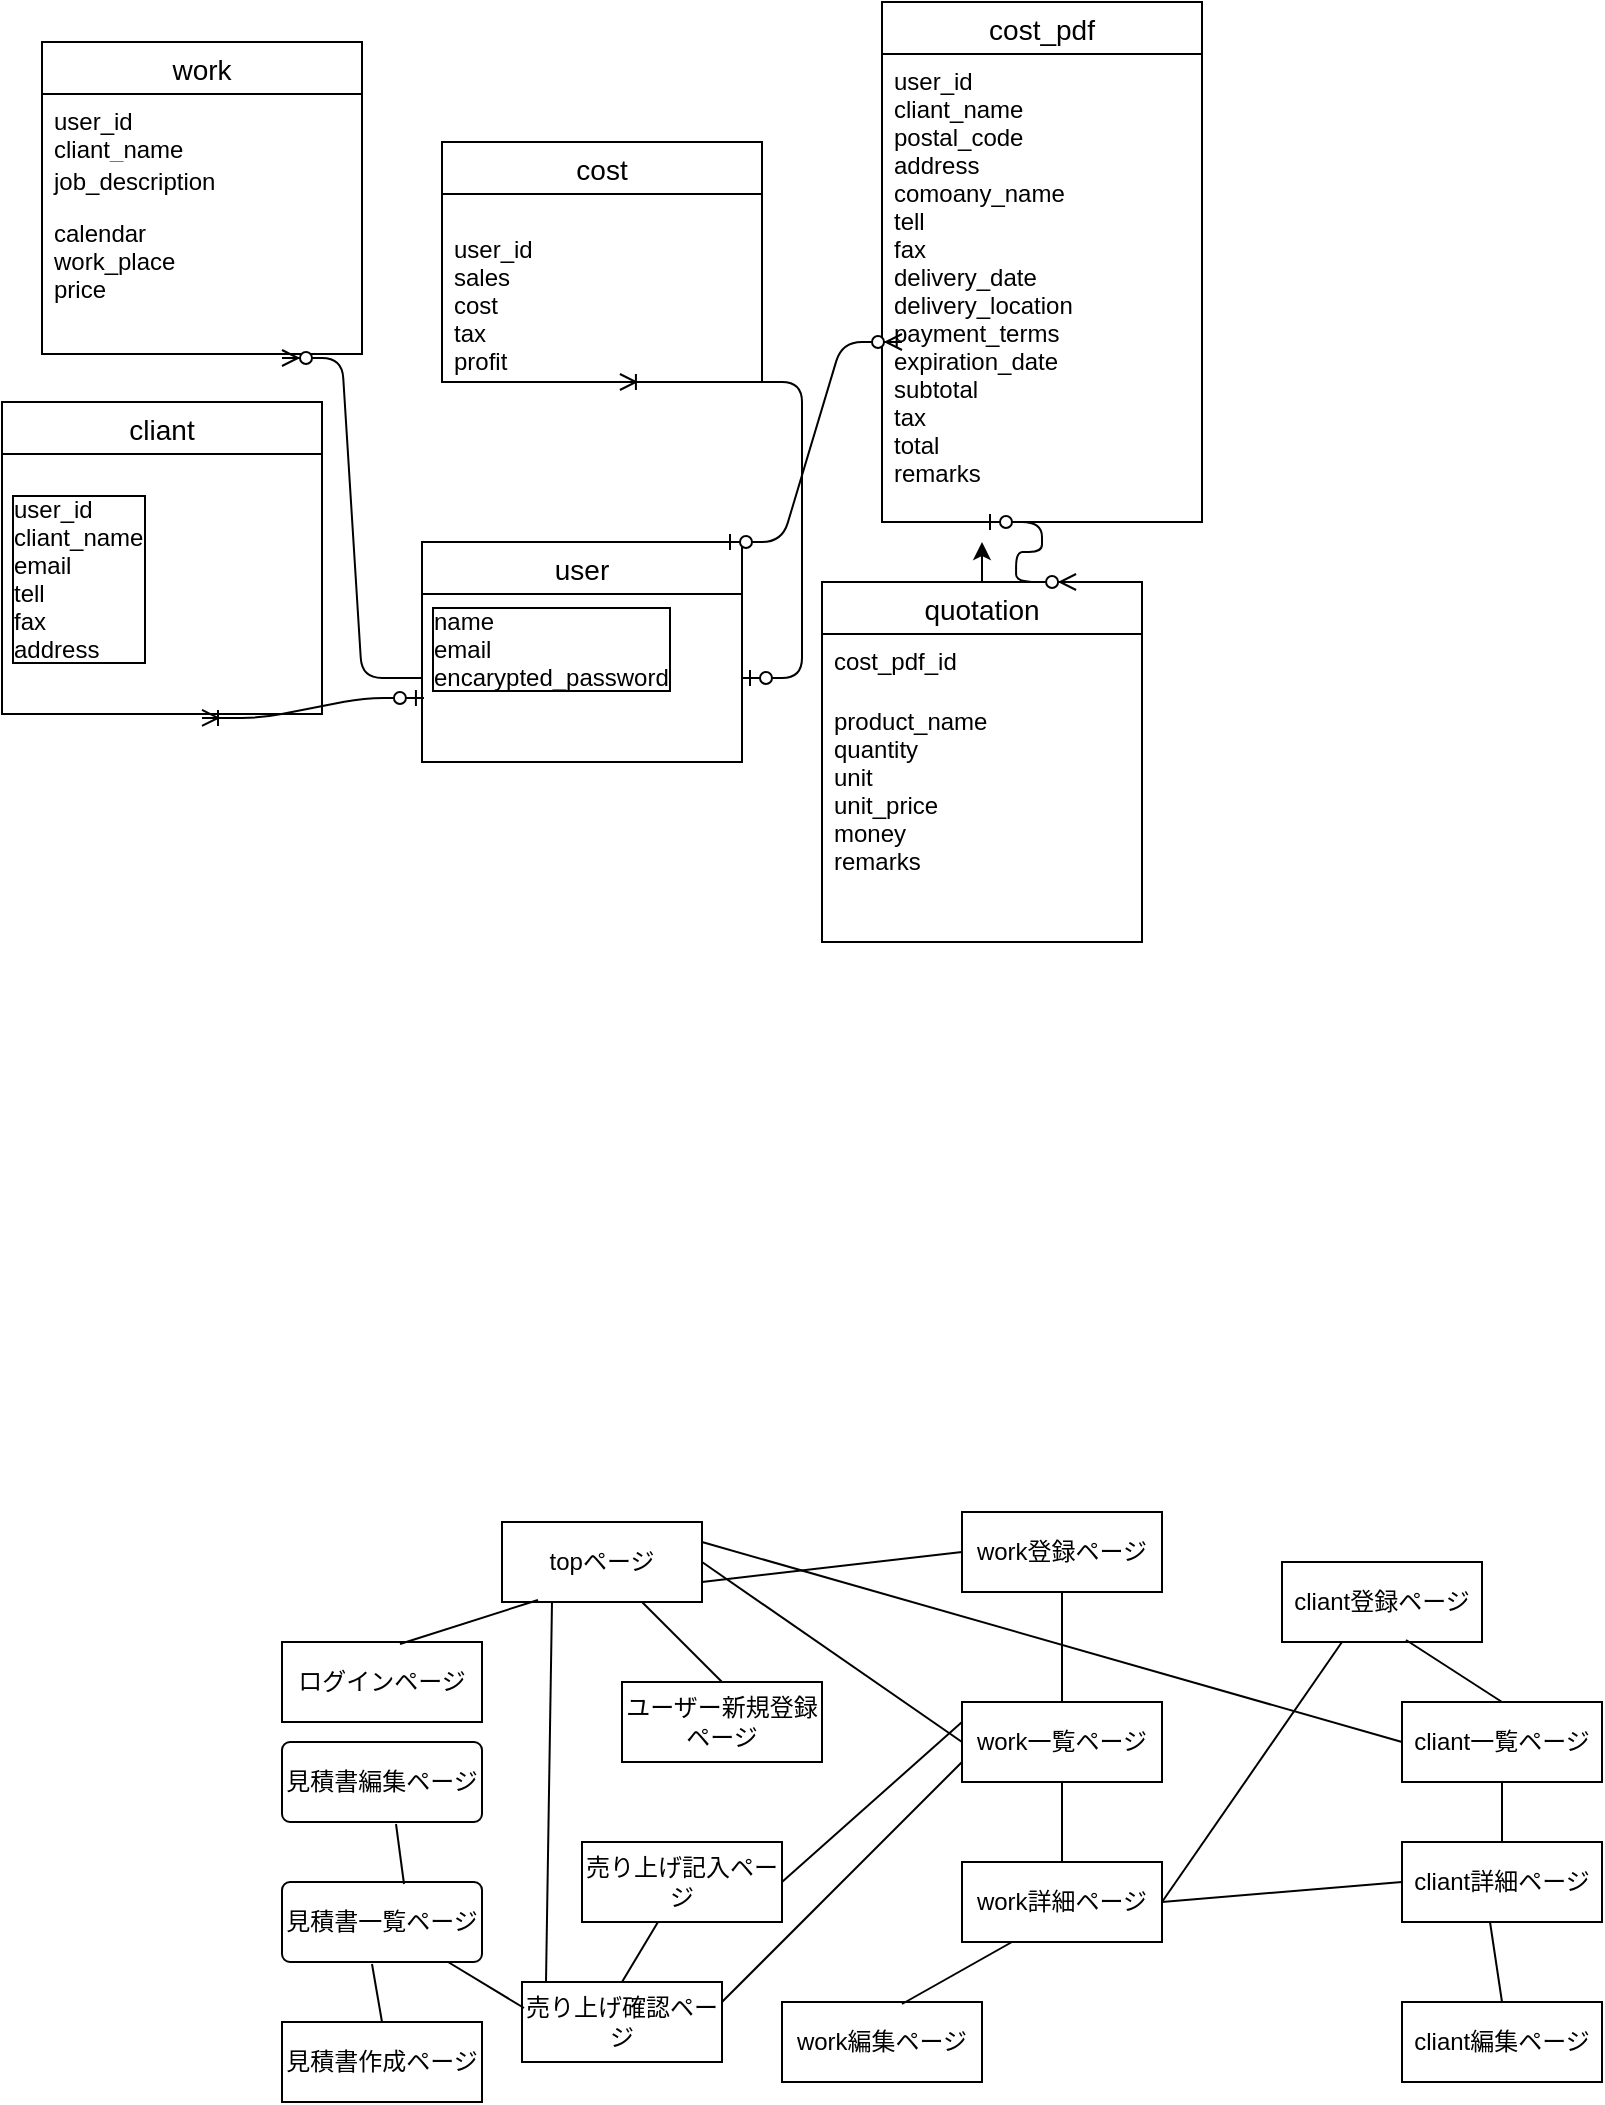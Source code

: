 <mxfile>
    <diagram id="yJ9SsiIRHeM1nKARXppO" name="ページ1">
        <mxGraphModel dx="833" dy="947" grid="1" gridSize="10" guides="1" tooltips="1" connect="0" arrows="1" fold="1" page="0" pageScale="1" pageWidth="827" pageHeight="1169" background="none" math="0" shadow="0">
            <root>
                <mxCell id="0"/>
                <mxCell id="1" parent="0"/>
                <mxCell id="2" value="cliant" style="swimlane;fontStyle=0;childLayout=stackLayout;horizontal=1;startSize=26;horizontalStack=0;resizeParent=1;resizeParentMax=0;resizeLast=0;collapsible=1;marginBottom=0;align=center;fontSize=14;" parent="1" vertex="1">
                    <mxGeometry x="-130" y="30" width="160" height="156" as="geometry"/>
                </mxCell>
                <mxCell id="4" value="&#10;user_id&#10;cliant_name&#10;email&#10;tell&#10;fax&#10;address&#10;&#10;" style="text;strokeColor=none;fillColor=none;spacingLeft=4;spacingRight=4;overflow=hidden;rotatable=0;points=[[0,0.5],[1,0.5]];portConstraint=eastwest;fontSize=12;labelBorderColor=#000000;" parent="2" vertex="1">
                    <mxGeometry y="26" width="160" height="130" as="geometry"/>
                </mxCell>
                <mxCell id="6" value="user" style="swimlane;fontStyle=0;childLayout=stackLayout;horizontal=1;startSize=26;horizontalStack=0;resizeParent=1;resizeParentMax=0;resizeLast=0;collapsible=1;marginBottom=0;align=center;fontSize=14;" parent="1" vertex="1">
                    <mxGeometry x="80" y="100" width="160" height="110" as="geometry"/>
                </mxCell>
                <mxCell id="9" value="name&#10;email&#10;encarypted_password&#10;&#10;" style="text;strokeColor=none;fillColor=none;spacingLeft=4;spacingRight=4;overflow=hidden;rotatable=0;points=[[0,0.5],[1,0.5]];portConstraint=eastwest;fontSize=12;labelBorderColor=#000000;" parent="6" vertex="1">
                    <mxGeometry y="26" width="160" height="84" as="geometry"/>
                </mxCell>
                <mxCell id="10" value="work" style="swimlane;fontStyle=0;childLayout=stackLayout;horizontal=1;startSize=26;horizontalStack=0;resizeParent=1;resizeParentMax=0;resizeLast=0;collapsible=1;marginBottom=0;align=center;fontSize=14;" parent="1" vertex="1">
                    <mxGeometry x="-110" y="-150" width="160" height="156" as="geometry"/>
                </mxCell>
                <mxCell id="11" value="user_id&#10;cliant_name" style="text;strokeColor=none;fillColor=none;spacingLeft=4;spacingRight=4;overflow=hidden;rotatable=0;points=[[0,0.5],[1,0.5]];portConstraint=eastwest;fontSize=12;" parent="10" vertex="1">
                    <mxGeometry y="26" width="160" height="30" as="geometry"/>
                </mxCell>
                <mxCell id="12" value="job_description" style="text;strokeColor=none;fillColor=none;spacingLeft=4;spacingRight=4;overflow=hidden;rotatable=0;points=[[0,0.5],[1,0.5]];portConstraint=eastwest;fontSize=12;" parent="10" vertex="1">
                    <mxGeometry y="56" width="160" height="26" as="geometry"/>
                </mxCell>
                <mxCell id="13" value="calendar&#10;work_place&#10;price" style="text;strokeColor=none;fillColor=none;spacingLeft=4;spacingRight=4;overflow=hidden;rotatable=0;points=[[0,0.5],[1,0.5]];portConstraint=eastwest;fontSize=12;" parent="10" vertex="1">
                    <mxGeometry y="82" width="160" height="74" as="geometry"/>
                </mxCell>
                <mxCell id="14" value="cost" style="swimlane;fontStyle=0;childLayout=stackLayout;horizontal=1;startSize=26;horizontalStack=0;resizeParent=1;resizeParentMax=0;resizeLast=0;collapsible=1;marginBottom=0;align=center;fontSize=14;" parent="1" vertex="1">
                    <mxGeometry x="90" y="-100" width="160" height="120" as="geometry"/>
                </mxCell>
                <mxCell id="15" value="&#10;user_id&#10;sales&#10;cost&#10;tax&#10;profit&#10;" style="text;strokeColor=none;fillColor=none;spacingLeft=4;spacingRight=4;overflow=hidden;rotatable=0;points=[[0,0.5],[1,0.5]];portConstraint=eastwest;fontSize=12;" parent="14" vertex="1">
                    <mxGeometry y="26" width="160" height="94" as="geometry"/>
                </mxCell>
                <mxCell id="23" value="cliant登録ページ" style="whiteSpace=wrap;html=1;align=center;" parent="1" vertex="1">
                    <mxGeometry x="510" y="610" width="100" height="40" as="geometry"/>
                </mxCell>
                <mxCell id="24" value="work一覧ページ" style="whiteSpace=wrap;html=1;align=center;" parent="1" vertex="1">
                    <mxGeometry x="350" y="680" width="100" height="40" as="geometry"/>
                </mxCell>
                <mxCell id="25" value="work登録ページ" style="whiteSpace=wrap;html=1;align=center;" parent="1" vertex="1">
                    <mxGeometry x="350" y="585" width="100" height="40" as="geometry"/>
                </mxCell>
                <mxCell id="26" value="ユーザー新規登録ページ" style="whiteSpace=wrap;html=1;align=center;" parent="1" vertex="1">
                    <mxGeometry x="180" y="670" width="100" height="40" as="geometry"/>
                </mxCell>
                <mxCell id="27" value="ログインページ" style="whiteSpace=wrap;html=1;align=center;" parent="1" vertex="1">
                    <mxGeometry x="10" y="650" width="100" height="40" as="geometry"/>
                </mxCell>
                <mxCell id="28" value="cliant一覧ページ" style="whiteSpace=wrap;html=1;align=center;" parent="1" vertex="1">
                    <mxGeometry x="570" y="680" width="100" height="40" as="geometry"/>
                </mxCell>
                <mxCell id="29" value="cliant詳細ページ" style="whiteSpace=wrap;html=1;align=center;" parent="1" vertex="1">
                    <mxGeometry x="570" y="750" width="100" height="40" as="geometry"/>
                </mxCell>
                <mxCell id="30" value="work詳細ページ" style="whiteSpace=wrap;html=1;align=center;" parent="1" vertex="1">
                    <mxGeometry x="350" y="760" width="100" height="40" as="geometry"/>
                </mxCell>
                <mxCell id="31" value="topページ" style="whiteSpace=wrap;html=1;align=center;" parent="1" vertex="1">
                    <mxGeometry x="120" y="590" width="100" height="40" as="geometry"/>
                </mxCell>
                <mxCell id="32" value="cliant編集ページ" style="whiteSpace=wrap;html=1;align=center;" parent="1" vertex="1">
                    <mxGeometry x="570" y="830" width="100" height="40" as="geometry"/>
                </mxCell>
                <mxCell id="33" value="work編集ページ" style="whiteSpace=wrap;html=1;align=center;" parent="1" vertex="1">
                    <mxGeometry x="260" y="830" width="100" height="40" as="geometry"/>
                </mxCell>
                <mxCell id="36" value="売り上げ記入ページ" style="whiteSpace=wrap;html=1;align=center;" parent="1" vertex="1">
                    <mxGeometry x="160" y="750" width="100" height="40" as="geometry"/>
                </mxCell>
                <mxCell id="37" value="売り上げ確認ページ" style="whiteSpace=wrap;html=1;align=center;" parent="1" vertex="1">
                    <mxGeometry x="130" y="820" width="100" height="40" as="geometry"/>
                </mxCell>
                <mxCell id="43" value="" style="endArrow=none;html=1;rounded=0;exitX=0.5;exitY=0;exitDx=0;exitDy=0;" parent="1" source="26" target="31" edge="1">
                    <mxGeometry relative="1" as="geometry">
                        <mxPoint x="330" y="720" as="sourcePoint"/>
                        <mxPoint x="198" y="634" as="targetPoint"/>
                    </mxGeometry>
                </mxCell>
                <mxCell id="44" value="" style="endArrow=none;html=1;rounded=0;exitX=0.18;exitY=0.975;exitDx=0;exitDy=0;exitPerimeter=0;entryX=0.59;entryY=0.025;entryDx=0;entryDy=0;entryPerimeter=0;" parent="1" source="31" target="27" edge="1">
                    <mxGeometry relative="1" as="geometry">
                        <mxPoint x="310" y="860" as="sourcePoint"/>
                        <mxPoint x="330" y="860" as="targetPoint"/>
                    </mxGeometry>
                </mxCell>
                <mxCell id="45" value="" style="endArrow=none;html=1;rounded=0;entryX=1;entryY=0.75;entryDx=0;entryDy=0;exitX=0;exitY=0.5;exitDx=0;exitDy=0;" parent="1" source="25" target="31" edge="1">
                    <mxGeometry relative="1" as="geometry">
                        <mxPoint x="310" y="860" as="sourcePoint"/>
                        <mxPoint x="470" y="860" as="targetPoint"/>
                    </mxGeometry>
                </mxCell>
                <mxCell id="46" value="" style="endArrow=none;html=1;rounded=0;entryX=0.5;entryY=1;entryDx=0;entryDy=0;exitX=0.5;exitY=0;exitDx=0;exitDy=0;" parent="1" source="24" target="25" edge="1">
                    <mxGeometry relative="1" as="geometry">
                        <mxPoint x="390" y="680" as="sourcePoint"/>
                        <mxPoint x="410" y="860" as="targetPoint"/>
                    </mxGeometry>
                </mxCell>
                <mxCell id="47" value="" style="endArrow=none;html=1;rounded=0;exitX=0.5;exitY=1;exitDx=0;exitDy=0;entryX=0.5;entryY=0;entryDx=0;entryDy=0;" parent="1" source="24" target="30" edge="1">
                    <mxGeometry relative="1" as="geometry">
                        <mxPoint x="310" y="860" as="sourcePoint"/>
                        <mxPoint x="470" y="860" as="targetPoint"/>
                    </mxGeometry>
                </mxCell>
                <mxCell id="49" value="" style="endArrow=none;html=1;rounded=0;exitX=0.25;exitY=1;exitDx=0;exitDy=0;entryX=0.6;entryY=0.025;entryDx=0;entryDy=0;entryPerimeter=0;" parent="1" source="30" target="33" edge="1">
                    <mxGeometry relative="1" as="geometry">
                        <mxPoint x="310" y="860" as="sourcePoint"/>
                        <mxPoint x="470" y="860" as="targetPoint"/>
                    </mxGeometry>
                </mxCell>
                <mxCell id="50" value="" style="endArrow=none;html=1;rounded=0;exitX=1;exitY=0.5;exitDx=0;exitDy=0;" parent="1" source="30" edge="1">
                    <mxGeometry relative="1" as="geometry">
                        <mxPoint x="470" y="860" as="sourcePoint"/>
                        <mxPoint x="540" y="650" as="targetPoint"/>
                    </mxGeometry>
                </mxCell>
                <mxCell id="51" value="" style="endArrow=none;html=1;rounded=0;entryX=0;entryY=0.5;entryDx=0;entryDy=0;" parent="1" target="29" edge="1">
                    <mxGeometry relative="1" as="geometry">
                        <mxPoint x="450" y="780" as="sourcePoint"/>
                        <mxPoint x="630" y="860" as="targetPoint"/>
                    </mxGeometry>
                </mxCell>
                <mxCell id="52" value="" style="endArrow=none;html=1;rounded=0;exitX=0.62;exitY=0.975;exitDx=0;exitDy=0;exitPerimeter=0;entryX=0.5;entryY=0;entryDx=0;entryDy=0;" parent="1" source="23" target="28" edge="1">
                    <mxGeometry relative="1" as="geometry">
                        <mxPoint x="570" y="660" as="sourcePoint"/>
                        <mxPoint x="630" y="860" as="targetPoint"/>
                    </mxGeometry>
                </mxCell>
                <mxCell id="53" value="" style="endArrow=none;html=1;rounded=0;exitX=0.5;exitY=1;exitDx=0;exitDy=0;" parent="1" source="28" edge="1">
                    <mxGeometry relative="1" as="geometry">
                        <mxPoint x="470" y="860" as="sourcePoint"/>
                        <mxPoint x="620" y="750" as="targetPoint"/>
                    </mxGeometry>
                </mxCell>
                <mxCell id="54" value="" style="endArrow=none;html=1;rounded=0;exitX=0.44;exitY=1;exitDx=0;exitDy=0;exitPerimeter=0;entryX=0.5;entryY=0;entryDx=0;entryDy=0;" parent="1" source="29" target="32" edge="1">
                    <mxGeometry relative="1" as="geometry">
                        <mxPoint x="470" y="860" as="sourcePoint"/>
                        <mxPoint x="630" y="860" as="targetPoint"/>
                    </mxGeometry>
                </mxCell>
                <mxCell id="56" value="" style="endArrow=none;html=1;rounded=0;exitX=1;exitY=0.5;exitDx=0;exitDy=0;entryX=0;entryY=0.25;entryDx=0;entryDy=0;" parent="1" source="36" target="24" edge="1">
                    <mxGeometry relative="1" as="geometry">
                        <mxPoint x="260" y="860" as="sourcePoint"/>
                        <mxPoint x="420" y="860" as="targetPoint"/>
                    </mxGeometry>
                </mxCell>
                <mxCell id="57" value="" style="endArrow=none;html=1;rounded=0;entryX=0.5;entryY=0;entryDx=0;entryDy=0;" parent="1" source="36" target="37" edge="1">
                    <mxGeometry relative="1" as="geometry">
                        <mxPoint x="260" y="860" as="sourcePoint"/>
                        <mxPoint x="420" y="860" as="targetPoint"/>
                    </mxGeometry>
                </mxCell>
                <mxCell id="58" value="" style="endArrow=none;html=1;rounded=0;exitX=1;exitY=0.25;exitDx=0;exitDy=0;entryX=0;entryY=0.75;entryDx=0;entryDy=0;" parent="1" source="37" target="24" edge="1">
                    <mxGeometry relative="1" as="geometry">
                        <mxPoint x="260" y="860" as="sourcePoint"/>
                        <mxPoint x="420" y="860" as="targetPoint"/>
                    </mxGeometry>
                </mxCell>
                <mxCell id="59" value="" style="endArrow=none;html=1;rounded=0;exitX=1;exitY=0.5;exitDx=0;exitDy=0;entryX=0;entryY=0.5;entryDx=0;entryDy=0;" parent="1" source="31" target="24" edge="1">
                    <mxGeometry relative="1" as="geometry">
                        <mxPoint x="260" y="860" as="sourcePoint"/>
                        <mxPoint x="420" y="860" as="targetPoint"/>
                    </mxGeometry>
                </mxCell>
                <mxCell id="62" value="" style="endArrow=none;html=1;rounded=0;exitX=0.25;exitY=1;exitDx=0;exitDy=0;" parent="1" source="31" edge="1">
                    <mxGeometry relative="1" as="geometry">
                        <mxPoint x="250" y="730" as="sourcePoint"/>
                        <mxPoint x="142" y="820" as="targetPoint"/>
                    </mxGeometry>
                </mxCell>
                <mxCell id="63" value="" style="endArrow=none;html=1;rounded=0;exitX=1;exitY=0.25;exitDx=0;exitDy=0;entryX=0;entryY=0.5;entryDx=0;entryDy=0;" parent="1" source="31" target="28" edge="1">
                    <mxGeometry relative="1" as="geometry">
                        <mxPoint x="350" y="730" as="sourcePoint"/>
                        <mxPoint x="550" y="710" as="targetPoint"/>
                    </mxGeometry>
                </mxCell>
                <mxCell id="67" value="cost_pdf" style="swimlane;fontStyle=0;childLayout=stackLayout;horizontal=1;startSize=26;horizontalStack=0;resizeParent=1;resizeParentMax=0;resizeLast=0;collapsible=1;marginBottom=0;align=center;fontSize=14;" parent="1" vertex="1">
                    <mxGeometry x="310" y="-170" width="160" height="260" as="geometry"/>
                </mxCell>
                <mxCell id="71" value="" style="edgeStyle=entityRelationEdgeStyle;fontSize=12;html=1;endArrow=ERzeroToMany;startArrow=ERzeroToOne;" parent="67" edge="1">
                    <mxGeometry width="100" height="100" relative="1" as="geometry">
                        <mxPoint x="-80" y="270" as="sourcePoint"/>
                        <mxPoint x="10" y="170" as="targetPoint"/>
                    </mxGeometry>
                </mxCell>
                <mxCell id="70" value="user_id&#10;cliant_name&#10;postal_code&#10;address&#10;comoany_name&#10;tell&#10;fax&#10;delivery_date&#10;delivery_location&#10;payment_terms&#10;expiration_date&#10;subtotal&#10;tax&#10;total&#10;remarks&#10;&#10;" style="text;strokeColor=none;fillColor=none;spacingLeft=4;spacingRight=4;overflow=hidden;rotatable=0;points=[[0,0.5],[1,0.5]];portConstraint=eastwest;fontSize=12;" parent="67" vertex="1">
                    <mxGeometry y="26" width="160" height="234" as="geometry"/>
                </mxCell>
                <mxCell id="72" value="" style="edgeStyle=entityRelationEdgeStyle;fontSize=12;html=1;endArrow=ERoneToMany;startArrow=ERzeroToOne;entryX=0.556;entryY=1;entryDx=0;entryDy=0;entryPerimeter=0;" edge="1" parent="1" source="9" target="15">
                    <mxGeometry width="100" height="100" relative="1" as="geometry">
                        <mxPoint x="160" y="390" as="sourcePoint"/>
                        <mxPoint x="260" y="290" as="targetPoint"/>
                    </mxGeometry>
                </mxCell>
                <mxCell id="17" value="" style="edgeStyle=entityRelationEdgeStyle;fontSize=12;html=1;endArrow=ERzeroToMany;startArrow=none;entryX=0.75;entryY=1.027;entryDx=0;entryDy=0;entryPerimeter=0;" parent="1" edge="1" target="13" source="9">
                    <mxGeometry width="100" height="100" relative="1" as="geometry">
                        <mxPoint x="70" y="161" as="sourcePoint"/>
                        <mxPoint x="90" y="40" as="targetPoint"/>
                    </mxGeometry>
                </mxCell>
                <mxCell id="75" value="" style="edgeStyle=entityRelationEdgeStyle;fontSize=12;html=1;endArrow=ERoneToMany;startArrow=ERzeroToOne;entryX=0.625;entryY=1.015;entryDx=0;entryDy=0;entryPerimeter=0;exitX=0.006;exitY=0.619;exitDx=0;exitDy=0;exitPerimeter=0;" edge="1" parent="1" source="9" target="4">
                    <mxGeometry width="100" height="100" relative="1" as="geometry">
                        <mxPoint x="60" y="195" as="sourcePoint"/>
                        <mxPoint x="90" y="60" as="targetPoint"/>
                    </mxGeometry>
                </mxCell>
                <mxCell id="104" style="edgeStyle=none;html=1;" edge="1" parent="1" source="90">
                    <mxGeometry relative="1" as="geometry">
                        <mxPoint x="360" y="100" as="targetPoint"/>
                    </mxGeometry>
                </mxCell>
                <mxCell id="90" value="quotation" style="swimlane;fontStyle=0;childLayout=stackLayout;horizontal=1;startSize=26;horizontalStack=0;resizeParent=1;resizeParentMax=0;resizeLast=0;collapsible=1;marginBottom=0;align=center;fontSize=14;" vertex="1" parent="1">
                    <mxGeometry x="280" y="120" width="160" height="180" as="geometry"/>
                </mxCell>
                <mxCell id="91" value="cost_pdf_id" style="text;strokeColor=none;fillColor=none;spacingLeft=4;spacingRight=4;overflow=hidden;rotatable=0;points=[[0,0.5],[1,0.5]];portConstraint=eastwest;fontSize=12;" vertex="1" parent="90">
                    <mxGeometry y="26" width="160" height="30" as="geometry"/>
                </mxCell>
                <mxCell id="92" value="product_name&#10;quantity&#10;unit&#10;unit_price&#10;money&#10;remarks&#10;" style="text;strokeColor=none;fillColor=none;spacingLeft=4;spacingRight=4;overflow=hidden;rotatable=0;points=[[0,0.5],[1,0.5]];portConstraint=eastwest;fontSize=12;" vertex="1" parent="90">
                    <mxGeometry y="56" width="160" height="124" as="geometry"/>
                </mxCell>
                <mxCell id="94" value="見積書作成ページ" style="whiteSpace=wrap;html=1;align=center;" vertex="1" parent="1">
                    <mxGeometry x="10" y="840" width="100" height="40" as="geometry"/>
                </mxCell>
                <mxCell id="95" value="" style="endArrow=none;html=1;rounded=0;exitX=0.01;exitY=0.325;exitDx=0;exitDy=0;exitPerimeter=0;" edge="1" parent="1" source="37" target="96">
                    <mxGeometry relative="1" as="geometry">
                        <mxPoint x="68" y="720" as="sourcePoint"/>
                        <mxPoint x="310" y="970" as="targetPoint"/>
                        <Array as="points"/>
                    </mxGeometry>
                </mxCell>
                <mxCell id="96" value="見積書一覧ページ" style="rounded=1;arcSize=10;whiteSpace=wrap;html=1;align=center;" vertex="1" parent="1">
                    <mxGeometry x="10" y="770" width="100" height="40" as="geometry"/>
                </mxCell>
                <mxCell id="97" value="見積書編集ページ&lt;br&gt;" style="rounded=1;arcSize=10;whiteSpace=wrap;html=1;align=center;" vertex="1" parent="1">
                    <mxGeometry x="10" y="700" width="100" height="40" as="geometry"/>
                </mxCell>
                <mxCell id="98" value="" style="endArrow=none;html=1;rounded=0;entryX=0.5;entryY=0;entryDx=0;entryDy=0;entryPerimeter=0;exitX=0.45;exitY=1.025;exitDx=0;exitDy=0;exitPerimeter=0;" edge="1" parent="1" source="96" target="94">
                    <mxGeometry relative="1" as="geometry">
                        <mxPoint x="220" y="550" as="sourcePoint"/>
                        <mxPoint x="220" y="570" as="targetPoint"/>
                    </mxGeometry>
                </mxCell>
                <mxCell id="99" value="" style="endArrow=none;html=1;rounded=0;entryX=0.57;entryY=1.025;entryDx=0;entryDy=0;entryPerimeter=0;exitX=0.61;exitY=0.025;exitDx=0;exitDy=0;exitPerimeter=0;" edge="1" parent="1" source="96" target="97">
                    <mxGeometry relative="1" as="geometry">
                        <mxPoint x="70" y="760" as="sourcePoint"/>
                        <mxPoint x="90" y="590" as="targetPoint"/>
                        <Array as="points"/>
                    </mxGeometry>
                </mxCell>
                <mxCell id="103" value="" style="edgeStyle=entityRelationEdgeStyle;fontSize=12;html=1;endArrow=ERzeroToMany;startArrow=ERzeroToOne;entryX=0.794;entryY=0;entryDx=0;entryDy=0;entryPerimeter=0;" edge="1" parent="1" target="90">
                    <mxGeometry width="100" height="100" relative="1" as="geometry">
                        <mxPoint x="360" y="90" as="sourcePoint"/>
                        <mxPoint x="460" y="-10" as="targetPoint"/>
                    </mxGeometry>
                </mxCell>
            </root>
        </mxGraphModel>
    </diagram>
</mxfile>
